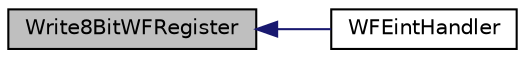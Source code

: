 digraph "Write8BitWFRegister"
{
  edge [fontname="Helvetica",fontsize="10",labelfontname="Helvetica",labelfontsize="10"];
  node [fontname="Helvetica",fontsize="10",shape=record];
  rankdir="LR";
  Node1 [label="Write8BitWFRegister",height=0.2,width=0.4,color="black", fillcolor="grey75", style="filled", fontcolor="black"];
  Node1 -> Node2 [dir="back",color="midnightblue",fontsize="10",style="solid"];
  Node2 [label="WFEintHandler",height=0.2,width=0.4,color="black", fillcolor="white", style="filled",URL="$_w_f_driver_com_8c.html#a595ec5f432cb300205eda02e2664d586"];
}
